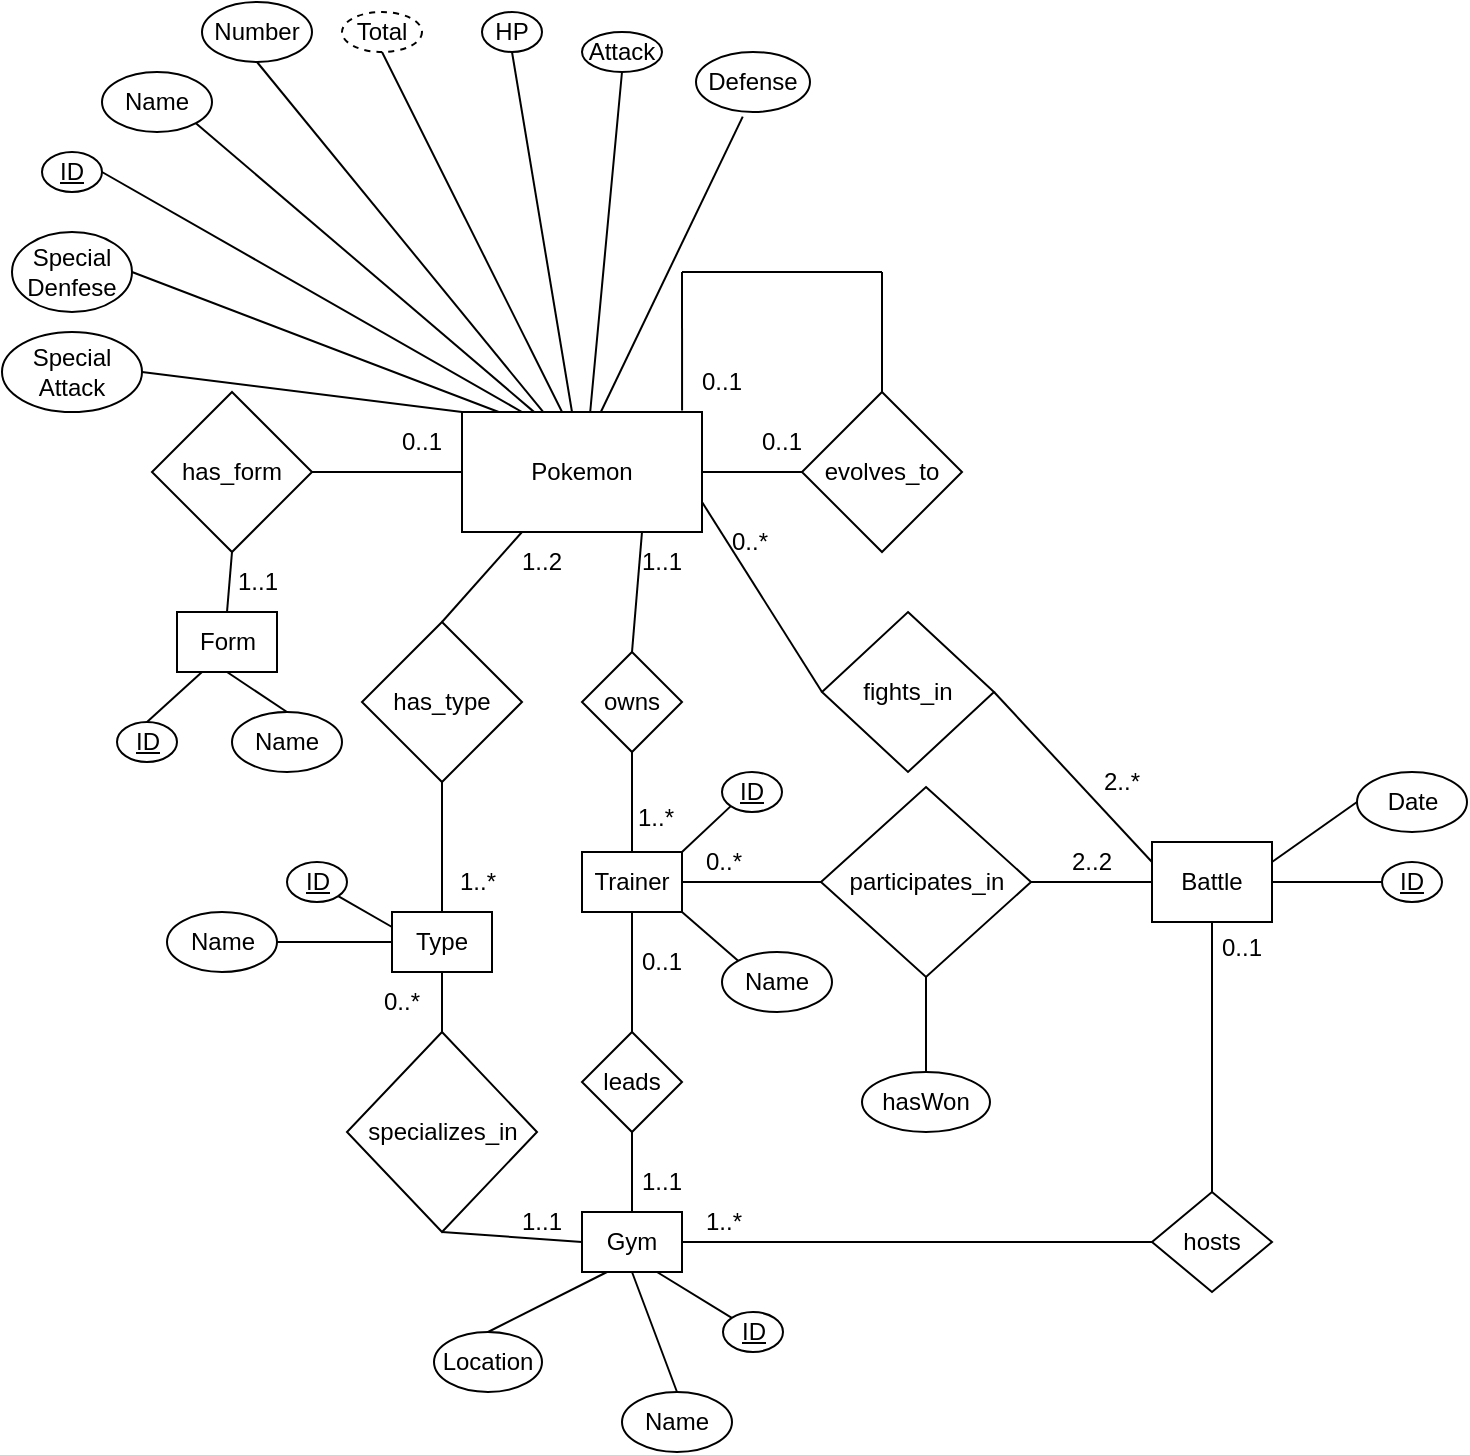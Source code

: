 <mxfile version="28.2.7">
  <diagram name="Page-1" id="09MY2vm8BpibO81NWRfL">
    <mxGraphModel dx="421" dy="589" grid="1" gridSize="10" guides="1" tooltips="1" connect="1" arrows="1" fold="1" page="1" pageScale="1" pageWidth="827" pageHeight="1169" math="0" shadow="0">
      <root>
        <mxCell id="0" />
        <mxCell id="1" parent="0" />
        <mxCell id="IA2ymVOn2J518Vu2m2VD-1" value="Pokemon" style="rounded=0;whiteSpace=wrap;html=1;" parent="1" vertex="1">
          <mxGeometry x="240" y="230" width="120" height="60" as="geometry" />
        </mxCell>
        <mxCell id="IA2ymVOn2J518Vu2m2VD-2" value="evolves_to" style="rhombus;whiteSpace=wrap;html=1;" parent="1" vertex="1">
          <mxGeometry x="410" y="220" width="80" height="80" as="geometry" />
        </mxCell>
        <mxCell id="IA2ymVOn2J518Vu2m2VD-4" value="" style="endArrow=none;html=1;rounded=0;exitX=1;exitY=0.5;exitDx=0;exitDy=0;entryX=0;entryY=0.5;entryDx=0;entryDy=0;" parent="1" source="IA2ymVOn2J518Vu2m2VD-1" target="IA2ymVOn2J518Vu2m2VD-2" edge="1">
          <mxGeometry width="50" height="50" relative="1" as="geometry">
            <mxPoint x="450" y="500" as="sourcePoint" />
            <mxPoint x="500" y="450" as="targetPoint" />
          </mxGeometry>
        </mxCell>
        <mxCell id="IA2ymVOn2J518Vu2m2VD-5" value="" style="endArrow=none;html=1;rounded=0;exitX=0.5;exitY=0;exitDx=0;exitDy=0;" parent="1" source="IA2ymVOn2J518Vu2m2VD-2" edge="1">
          <mxGeometry width="50" height="50" relative="1" as="geometry">
            <mxPoint x="450" y="500" as="sourcePoint" />
            <mxPoint x="450" y="160" as="targetPoint" />
          </mxGeometry>
        </mxCell>
        <mxCell id="IA2ymVOn2J518Vu2m2VD-6" value="" style="endArrow=none;html=1;rounded=0;" parent="1" edge="1">
          <mxGeometry width="50" height="50" relative="1" as="geometry">
            <mxPoint x="350" y="160" as="sourcePoint" />
            <mxPoint x="450" y="160" as="targetPoint" />
          </mxGeometry>
        </mxCell>
        <mxCell id="IA2ymVOn2J518Vu2m2VD-7" value="" style="endArrow=none;html=1;rounded=0;exitX=0.917;exitY=-0.013;exitDx=0;exitDy=0;exitPerimeter=0;" parent="1" source="IA2ymVOn2J518Vu2m2VD-1" edge="1">
          <mxGeometry width="50" height="50" relative="1" as="geometry">
            <mxPoint x="390" y="180" as="sourcePoint" />
            <mxPoint x="350" y="160" as="targetPoint" />
          </mxGeometry>
        </mxCell>
        <mxCell id="IA2ymVOn2J518Vu2m2VD-8" value="0..1" style="text;html=1;whiteSpace=wrap;strokeColor=none;fillColor=none;align=center;verticalAlign=middle;rounded=0;" parent="1" vertex="1">
          <mxGeometry x="370" y="230" width="60" height="30" as="geometry" />
        </mxCell>
        <mxCell id="IA2ymVOn2J518Vu2m2VD-9" value="0..1" style="text;html=1;whiteSpace=wrap;strokeColor=none;fillColor=none;align=center;verticalAlign=middle;rounded=0;" parent="1" vertex="1">
          <mxGeometry x="340" y="200" width="60" height="30" as="geometry" />
        </mxCell>
        <mxCell id="IA2ymVOn2J518Vu2m2VD-10" value="Form" style="rounded=0;whiteSpace=wrap;html=1;" parent="1" vertex="1">
          <mxGeometry x="97.5" y="330" width="50" height="30" as="geometry" />
        </mxCell>
        <mxCell id="IA2ymVOn2J518Vu2m2VD-11" value="has_form" style="rhombus;whiteSpace=wrap;html=1;" parent="1" vertex="1">
          <mxGeometry x="85" y="220" width="80" height="80" as="geometry" />
        </mxCell>
        <mxCell id="IA2ymVOn2J518Vu2m2VD-12" value="" style="endArrow=none;html=1;rounded=0;entryX=0;entryY=0.5;entryDx=0;entryDy=0;exitX=1;exitY=0.5;exitDx=0;exitDy=0;" parent="1" source="IA2ymVOn2J518Vu2m2VD-11" target="IA2ymVOn2J518Vu2m2VD-1" edge="1">
          <mxGeometry width="50" height="50" relative="1" as="geometry">
            <mxPoint x="310" y="400" as="sourcePoint" />
            <mxPoint x="360" y="350" as="targetPoint" />
          </mxGeometry>
        </mxCell>
        <mxCell id="IA2ymVOn2J518Vu2m2VD-13" value="" style="endArrow=none;html=1;rounded=0;entryX=0.5;entryY=1;entryDx=0;entryDy=0;exitX=0.5;exitY=0;exitDx=0;exitDy=0;" parent="1" source="IA2ymVOn2J518Vu2m2VD-10" target="IA2ymVOn2J518Vu2m2VD-11" edge="1">
          <mxGeometry width="50" height="50" relative="1" as="geometry">
            <mxPoint x="310" y="400" as="sourcePoint" />
            <mxPoint x="360" y="350" as="targetPoint" />
          </mxGeometry>
        </mxCell>
        <mxCell id="IA2ymVOn2J518Vu2m2VD-14" value="0..1" style="text;html=1;whiteSpace=wrap;strokeColor=none;fillColor=none;align=center;verticalAlign=middle;rounded=0;" parent="1" vertex="1">
          <mxGeometry x="190" y="230" width="60" height="30" as="geometry" />
        </mxCell>
        <mxCell id="IA2ymVOn2J518Vu2m2VD-15" value="1..1" style="text;html=1;whiteSpace=wrap;strokeColor=none;fillColor=none;align=center;verticalAlign=middle;rounded=0;" parent="1" vertex="1">
          <mxGeometry x="107.5" y="300" width="60" height="30" as="geometry" />
        </mxCell>
        <mxCell id="IA2ymVOn2J518Vu2m2VD-16" value="Type" style="rounded=0;whiteSpace=wrap;html=1;" parent="1" vertex="1">
          <mxGeometry x="205" y="480" width="50" height="30" as="geometry" />
        </mxCell>
        <mxCell id="IA2ymVOn2J518Vu2m2VD-17" value="has_type" style="rhombus;whiteSpace=wrap;html=1;" parent="1" vertex="1">
          <mxGeometry x="190" y="335" width="80" height="80" as="geometry" />
        </mxCell>
        <mxCell id="IA2ymVOn2J518Vu2m2VD-18" value="" style="endArrow=none;html=1;rounded=0;entryX=0.5;entryY=1;entryDx=0;entryDy=0;exitX=0.5;exitY=0;exitDx=0;exitDy=0;" parent="1" source="IA2ymVOn2J518Vu2m2VD-16" target="IA2ymVOn2J518Vu2m2VD-17" edge="1">
          <mxGeometry width="50" height="50" relative="1" as="geometry">
            <mxPoint x="445" y="520" as="sourcePoint" />
            <mxPoint x="495" y="470" as="targetPoint" />
          </mxGeometry>
        </mxCell>
        <mxCell id="IA2ymVOn2J518Vu2m2VD-19" value="1..*" style="text;html=1;whiteSpace=wrap;strokeColor=none;fillColor=none;align=center;verticalAlign=middle;rounded=0;" parent="1" vertex="1">
          <mxGeometry x="217.5" y="450" width="60" height="30" as="geometry" />
        </mxCell>
        <mxCell id="IA2ymVOn2J518Vu2m2VD-20" value="" style="endArrow=none;html=1;rounded=0;entryX=0.25;entryY=1;entryDx=0;entryDy=0;exitX=0.5;exitY=0;exitDx=0;exitDy=0;" parent="1" source="IA2ymVOn2J518Vu2m2VD-17" target="IA2ymVOn2J518Vu2m2VD-1" edge="1">
          <mxGeometry width="50" height="50" relative="1" as="geometry">
            <mxPoint x="250" y="370" as="sourcePoint" />
            <mxPoint x="300" y="320" as="targetPoint" />
          </mxGeometry>
        </mxCell>
        <mxCell id="IA2ymVOn2J518Vu2m2VD-21" value="1..2" style="text;html=1;whiteSpace=wrap;strokeColor=none;fillColor=none;align=center;verticalAlign=middle;rounded=0;" parent="1" vertex="1">
          <mxGeometry x="250" y="290" width="60" height="30" as="geometry" />
        </mxCell>
        <mxCell id="IA2ymVOn2J518Vu2m2VD-22" value="Gym" style="rounded=0;whiteSpace=wrap;html=1;" parent="1" vertex="1">
          <mxGeometry x="300" y="630" width="50" height="30" as="geometry" />
        </mxCell>
        <mxCell id="IA2ymVOn2J518Vu2m2VD-23" value="Trainer" style="rounded=0;whiteSpace=wrap;html=1;" parent="1" vertex="1">
          <mxGeometry x="300" y="450" width="50" height="30" as="geometry" />
        </mxCell>
        <mxCell id="IA2ymVOn2J518Vu2m2VD-24" value="owns" style="rhombus;whiteSpace=wrap;html=1;" parent="1" vertex="1">
          <mxGeometry x="300" y="350" width="50" height="50" as="geometry" />
        </mxCell>
        <mxCell id="IA2ymVOn2J518Vu2m2VD-25" value="" style="endArrow=none;html=1;rounded=0;entryX=0.5;entryY=1;entryDx=0;entryDy=0;exitX=0.5;exitY=0;exitDx=0;exitDy=0;" parent="1" source="IA2ymVOn2J518Vu2m2VD-23" target="IA2ymVOn2J518Vu2m2VD-24" edge="1">
          <mxGeometry width="50" height="50" relative="1" as="geometry">
            <mxPoint x="210" y="460" as="sourcePoint" />
            <mxPoint x="260" y="410" as="targetPoint" />
          </mxGeometry>
        </mxCell>
        <mxCell id="IA2ymVOn2J518Vu2m2VD-26" value="" style="endArrow=none;html=1;rounded=0;entryX=0.75;entryY=1;entryDx=0;entryDy=0;exitX=0.5;exitY=0;exitDx=0;exitDy=0;" parent="1" source="IA2ymVOn2J518Vu2m2VD-24" target="IA2ymVOn2J518Vu2m2VD-1" edge="1">
          <mxGeometry width="50" height="50" relative="1" as="geometry">
            <mxPoint x="240" y="450" as="sourcePoint" />
            <mxPoint x="290" y="400" as="targetPoint" />
          </mxGeometry>
        </mxCell>
        <mxCell id="IA2ymVOn2J518Vu2m2VD-27" value="leads" style="rhombus;whiteSpace=wrap;html=1;" parent="1" vertex="1">
          <mxGeometry x="300" y="540" width="50" height="50" as="geometry" />
        </mxCell>
        <mxCell id="IA2ymVOn2J518Vu2m2VD-28" value="" style="endArrow=none;html=1;rounded=0;entryX=0.5;entryY=1;entryDx=0;entryDy=0;exitX=0.5;exitY=0;exitDx=0;exitDy=0;" parent="1" source="IA2ymVOn2J518Vu2m2VD-27" target="IA2ymVOn2J518Vu2m2VD-23" edge="1">
          <mxGeometry width="50" height="50" relative="1" as="geometry">
            <mxPoint x="210" y="460" as="sourcePoint" />
            <mxPoint x="260" y="410" as="targetPoint" />
          </mxGeometry>
        </mxCell>
        <mxCell id="IA2ymVOn2J518Vu2m2VD-29" value="" style="endArrow=none;html=1;rounded=0;entryX=0.5;entryY=1;entryDx=0;entryDy=0;exitX=0.5;exitY=0;exitDx=0;exitDy=0;" parent="1" source="IA2ymVOn2J518Vu2m2VD-22" target="IA2ymVOn2J518Vu2m2VD-27" edge="1">
          <mxGeometry width="50" height="50" relative="1" as="geometry">
            <mxPoint x="30" y="655" as="sourcePoint" />
            <mxPoint x="80" y="605" as="targetPoint" />
          </mxGeometry>
        </mxCell>
        <mxCell id="IA2ymVOn2J518Vu2m2VD-30" value="1..*" style="text;html=1;whiteSpace=wrap;strokeColor=none;fillColor=none;align=center;verticalAlign=middle;rounded=0;" parent="1" vertex="1">
          <mxGeometry x="307" y="417.5" width="60" height="30" as="geometry" />
        </mxCell>
        <mxCell id="IA2ymVOn2J518Vu2m2VD-31" value="1..1" style="text;html=1;whiteSpace=wrap;strokeColor=none;fillColor=none;align=center;verticalAlign=middle;rounded=0;" parent="1" vertex="1">
          <mxGeometry x="310" y="290" width="60" height="30" as="geometry" />
        </mxCell>
        <mxCell id="IA2ymVOn2J518Vu2m2VD-32" value="1..1" style="text;html=1;whiteSpace=wrap;strokeColor=none;fillColor=none;align=center;verticalAlign=middle;rounded=0;" parent="1" vertex="1">
          <mxGeometry x="310" y="600" width="60" height="30" as="geometry" />
        </mxCell>
        <mxCell id="IA2ymVOn2J518Vu2m2VD-33" value="0..1" style="text;html=1;whiteSpace=wrap;strokeColor=none;fillColor=none;align=center;verticalAlign=middle;rounded=0;" parent="1" vertex="1">
          <mxGeometry x="310" y="490" width="60" height="30" as="geometry" />
        </mxCell>
        <mxCell id="IA2ymVOn2J518Vu2m2VD-36" value="Battle" style="rounded=0;whiteSpace=wrap;html=1;" parent="1" vertex="1">
          <mxGeometry x="585" y="445" width="60" height="40" as="geometry" />
        </mxCell>
        <mxCell id="IA2ymVOn2J518Vu2m2VD-37" value="participates_in" style="rhombus;whiteSpace=wrap;html=1;" parent="1" vertex="1">
          <mxGeometry x="419.5" y="417.5" width="105" height="95" as="geometry" />
        </mxCell>
        <mxCell id="IA2ymVOn2J518Vu2m2VD-38" value="" style="endArrow=none;html=1;rounded=0;exitX=0;exitY=0.5;exitDx=0;exitDy=0;" parent="1" source="IA2ymVOn2J518Vu2m2VD-37" edge="1">
          <mxGeometry width="50" height="50" relative="1" as="geometry">
            <mxPoint x="200" y="620" as="sourcePoint" />
            <mxPoint x="350" y="465" as="targetPoint" />
          </mxGeometry>
        </mxCell>
        <mxCell id="IA2ymVOn2J518Vu2m2VD-39" value="" style="endArrow=none;html=1;rounded=0;entryX=1;entryY=0.5;entryDx=0;entryDy=0;exitX=0;exitY=0.5;exitDx=0;exitDy=0;" parent="1" source="IA2ymVOn2J518Vu2m2VD-36" target="IA2ymVOn2J518Vu2m2VD-37" edge="1">
          <mxGeometry width="50" height="50" relative="1" as="geometry">
            <mxPoint x="440" y="560" as="sourcePoint" />
            <mxPoint x="490" y="510" as="targetPoint" />
          </mxGeometry>
        </mxCell>
        <mxCell id="IA2ymVOn2J518Vu2m2VD-40" value="2..2" style="text;html=1;whiteSpace=wrap;strokeColor=none;fillColor=none;align=center;verticalAlign=middle;rounded=0;" parent="1" vertex="1">
          <mxGeometry x="525" y="440" width="60" height="30" as="geometry" />
        </mxCell>
        <mxCell id="IA2ymVOn2J518Vu2m2VD-41" value="0..*" style="text;html=1;whiteSpace=wrap;strokeColor=none;fillColor=none;align=center;verticalAlign=middle;rounded=0;" parent="1" vertex="1">
          <mxGeometry x="340.5" y="440" width="60" height="30" as="geometry" />
        </mxCell>
        <mxCell id="IA2ymVOn2J518Vu2m2VD-42" value="specializes_in" style="rhombus;whiteSpace=wrap;html=1;" parent="1" vertex="1">
          <mxGeometry x="182.5" y="540" width="95" height="100" as="geometry" />
        </mxCell>
        <mxCell id="IA2ymVOn2J518Vu2m2VD-43" value="" style="endArrow=none;html=1;rounded=0;entryX=0.5;entryY=1;entryDx=0;entryDy=0;exitX=0.5;exitY=0;exitDx=0;exitDy=0;" parent="1" source="IA2ymVOn2J518Vu2m2VD-42" target="IA2ymVOn2J518Vu2m2VD-16" edge="1">
          <mxGeometry width="50" height="50" relative="1" as="geometry">
            <mxPoint x="360" y="460" as="sourcePoint" />
            <mxPoint x="410" y="410" as="targetPoint" />
          </mxGeometry>
        </mxCell>
        <mxCell id="IA2ymVOn2J518Vu2m2VD-44" value="" style="endArrow=none;html=1;rounded=0;exitX=0;exitY=0.5;exitDx=0;exitDy=0;entryX=0.5;entryY=1;entryDx=0;entryDy=0;" parent="1" source="IA2ymVOn2J518Vu2m2VD-22" target="IA2ymVOn2J518Vu2m2VD-42" edge="1">
          <mxGeometry width="50" height="50" relative="1" as="geometry">
            <mxPoint x="360" y="460" as="sourcePoint" />
            <mxPoint x="410" y="410" as="targetPoint" />
          </mxGeometry>
        </mxCell>
        <mxCell id="IA2ymVOn2J518Vu2m2VD-45" value="1..1" style="text;html=1;whiteSpace=wrap;strokeColor=none;fillColor=none;align=center;verticalAlign=middle;rounded=0;" parent="1" vertex="1">
          <mxGeometry x="250" y="620" width="60" height="30" as="geometry" />
        </mxCell>
        <mxCell id="IA2ymVOn2J518Vu2m2VD-46" value="0..*" style="text;html=1;whiteSpace=wrap;strokeColor=none;fillColor=none;align=center;verticalAlign=middle;rounded=0;" parent="1" vertex="1">
          <mxGeometry x="180" y="510" width="60" height="30" as="geometry" />
        </mxCell>
        <mxCell id="IA2ymVOn2J518Vu2m2VD-49" value="fights_in" style="rhombus;whiteSpace=wrap;html=1;" parent="1" vertex="1">
          <mxGeometry x="420" y="330" width="86" height="80" as="geometry" />
        </mxCell>
        <mxCell id="IA2ymVOn2J518Vu2m2VD-50" value="" style="endArrow=none;html=1;rounded=0;entryX=1;entryY=0.75;entryDx=0;entryDy=0;exitX=0;exitY=0.5;exitDx=0;exitDy=0;" parent="1" source="IA2ymVOn2J518Vu2m2VD-49" target="IA2ymVOn2J518Vu2m2VD-1" edge="1">
          <mxGeometry width="50" height="50" relative="1" as="geometry">
            <mxPoint x="360" y="460" as="sourcePoint" />
            <mxPoint x="410" y="410" as="targetPoint" />
          </mxGeometry>
        </mxCell>
        <mxCell id="IA2ymVOn2J518Vu2m2VD-51" value="" style="endArrow=none;html=1;rounded=0;entryX=1;entryY=0.5;entryDx=0;entryDy=0;exitX=0;exitY=0.25;exitDx=0;exitDy=0;" parent="1" source="IA2ymVOn2J518Vu2m2VD-36" target="IA2ymVOn2J518Vu2m2VD-49" edge="1">
          <mxGeometry width="50" height="50" relative="1" as="geometry">
            <mxPoint x="600" y="390" as="sourcePoint" />
            <mxPoint x="410" y="410" as="targetPoint" />
          </mxGeometry>
        </mxCell>
        <mxCell id="IA2ymVOn2J518Vu2m2VD-53" value="0..*" style="text;html=1;whiteSpace=wrap;strokeColor=none;fillColor=none;align=center;verticalAlign=middle;rounded=0;" parent="1" vertex="1">
          <mxGeometry x="354" y="280" width="60" height="30" as="geometry" />
        </mxCell>
        <mxCell id="IA2ymVOn2J518Vu2m2VD-54" value="2..*" style="text;html=1;whiteSpace=wrap;strokeColor=none;fillColor=none;align=center;verticalAlign=middle;rounded=0;" parent="1" vertex="1">
          <mxGeometry x="540" y="400" width="60" height="30" as="geometry" />
        </mxCell>
        <mxCell id="IA2ymVOn2J518Vu2m2VD-55" value="Location" style="ellipse;whiteSpace=wrap;html=1;" parent="1" vertex="1">
          <mxGeometry x="226" y="690" width="54" height="30" as="geometry" />
        </mxCell>
        <mxCell id="IA2ymVOn2J518Vu2m2VD-56" value="" style="endArrow=none;html=1;rounded=0;entryX=0.5;entryY=0;entryDx=0;entryDy=0;exitX=0.25;exitY=1;exitDx=0;exitDy=0;" parent="1" source="IA2ymVOn2J518Vu2m2VD-22" target="IA2ymVOn2J518Vu2m2VD-55" edge="1">
          <mxGeometry width="50" height="50" relative="1" as="geometry">
            <mxPoint x="360" y="420" as="sourcePoint" />
            <mxPoint x="410" y="370" as="targetPoint" />
          </mxGeometry>
        </mxCell>
        <mxCell id="IA2ymVOn2J518Vu2m2VD-57" value="hasWon" style="ellipse;whiteSpace=wrap;html=1;" parent="1" vertex="1">
          <mxGeometry x="440" y="560" width="64" height="30" as="geometry" />
        </mxCell>
        <mxCell id="IA2ymVOn2J518Vu2m2VD-60" value="" style="endArrow=none;html=1;rounded=0;entryX=0.5;entryY=1;entryDx=0;entryDy=0;exitX=0.5;exitY=0;exitDx=0;exitDy=0;" parent="1" source="IA2ymVOn2J518Vu2m2VD-57" target="IA2ymVOn2J518Vu2m2VD-37" edge="1">
          <mxGeometry width="50" height="50" relative="1" as="geometry">
            <mxPoint x="360" y="420" as="sourcePoint" />
            <mxPoint x="410" y="370" as="targetPoint" />
          </mxGeometry>
        </mxCell>
        <mxCell id="IA2ymVOn2J518Vu2m2VD-63" value="&lt;u&gt;ID&lt;/u&gt;" style="ellipse;whiteSpace=wrap;html=1;" parent="1" vertex="1">
          <mxGeometry x="30" y="100" width="30" height="20" as="geometry" />
        </mxCell>
        <mxCell id="IA2ymVOn2J518Vu2m2VD-64" value="Number" style="ellipse;whiteSpace=wrap;html=1;" parent="1" vertex="1">
          <mxGeometry x="110" y="25" width="55" height="30" as="geometry" />
        </mxCell>
        <mxCell id="IA2ymVOn2J518Vu2m2VD-66" value="HP" style="ellipse;whiteSpace=wrap;html=1;" parent="1" vertex="1">
          <mxGeometry x="250" y="30" width="30" height="20" as="geometry" />
        </mxCell>
        <mxCell id="IA2ymVOn2J518Vu2m2VD-67" value="Attack" style="ellipse;whiteSpace=wrap;html=1;" parent="1" vertex="1">
          <mxGeometry x="300" y="40" width="40" height="20" as="geometry" />
        </mxCell>
        <mxCell id="IA2ymVOn2J518Vu2m2VD-68" value="Defense" style="ellipse;whiteSpace=wrap;html=1;" parent="1" vertex="1">
          <mxGeometry x="357" y="50" width="57" height="30" as="geometry" />
        </mxCell>
        <mxCell id="IA2ymVOn2J518Vu2m2VD-69" value="Special Denfese" style="ellipse;whiteSpace=wrap;html=1;" parent="1" vertex="1">
          <mxGeometry x="15" y="140" width="60" height="40" as="geometry" />
        </mxCell>
        <mxCell id="IA2ymVOn2J518Vu2m2VD-70" value="Special Attack" style="ellipse;whiteSpace=wrap;html=1;" parent="1" vertex="1">
          <mxGeometry x="10" y="190" width="70" height="40" as="geometry" />
        </mxCell>
        <mxCell id="IA2ymVOn2J518Vu2m2VD-71" value="" style="endArrow=none;html=1;rounded=0;entryX=1;entryY=0.5;entryDx=0;entryDy=0;exitX=0;exitY=0;exitDx=0;exitDy=0;" parent="1" source="IA2ymVOn2J518Vu2m2VD-1" target="IA2ymVOn2J518Vu2m2VD-70" edge="1">
          <mxGeometry width="50" height="50" relative="1" as="geometry">
            <mxPoint x="240" y="430" as="sourcePoint" />
            <mxPoint x="290" y="380" as="targetPoint" />
          </mxGeometry>
        </mxCell>
        <mxCell id="IA2ymVOn2J518Vu2m2VD-72" value="" style="endArrow=none;html=1;rounded=0;entryX=1;entryY=0.5;entryDx=0;entryDy=0;exitX=0.153;exitY=0;exitDx=0;exitDy=0;exitPerimeter=0;" parent="1" source="IA2ymVOn2J518Vu2m2VD-1" target="IA2ymVOn2J518Vu2m2VD-69" edge="1">
          <mxGeometry width="50" height="50" relative="1" as="geometry">
            <mxPoint x="240" y="430" as="sourcePoint" />
            <mxPoint x="290" y="380" as="targetPoint" />
          </mxGeometry>
        </mxCell>
        <mxCell id="IA2ymVOn2J518Vu2m2VD-73" value="" style="endArrow=none;html=1;rounded=0;entryX=1;entryY=0.5;entryDx=0;entryDy=0;exitX=0.25;exitY=0;exitDx=0;exitDy=0;" parent="1" source="IA2ymVOn2J518Vu2m2VD-1" target="IA2ymVOn2J518Vu2m2VD-63" edge="1">
          <mxGeometry width="50" height="50" relative="1" as="geometry">
            <mxPoint x="210" y="320" as="sourcePoint" />
            <mxPoint x="260" y="270" as="targetPoint" />
          </mxGeometry>
        </mxCell>
        <mxCell id="IA2ymVOn2J518Vu2m2VD-74" value="" style="endArrow=none;html=1;rounded=0;entryX=0.5;entryY=1;entryDx=0;entryDy=0;exitX=0.339;exitY=0.002;exitDx=0;exitDy=0;exitPerimeter=0;" parent="1" source="IA2ymVOn2J518Vu2m2VD-1" target="IA2ymVOn2J518Vu2m2VD-64" edge="1">
          <mxGeometry width="50" height="50" relative="1" as="geometry">
            <mxPoint x="210" y="320" as="sourcePoint" />
            <mxPoint x="260" y="270" as="targetPoint" />
          </mxGeometry>
        </mxCell>
        <mxCell id="IA2ymVOn2J518Vu2m2VD-75" value="" style="endArrow=none;html=1;rounded=0;entryX=0.5;entryY=1;entryDx=0;entryDy=0;exitX=0.417;exitY=0;exitDx=0;exitDy=0;exitPerimeter=0;" parent="1" source="IA2ymVOn2J518Vu2m2VD-1" target="IA2ymVOn2J518Vu2m2VD-80" edge="1">
          <mxGeometry width="50" height="50" relative="1" as="geometry">
            <mxPoint x="210" y="320" as="sourcePoint" />
            <mxPoint x="235" y="130" as="targetPoint" />
          </mxGeometry>
        </mxCell>
        <mxCell id="IA2ymVOn2J518Vu2m2VD-76" value="" style="endArrow=none;html=1;rounded=0;entryX=0.5;entryY=1;entryDx=0;entryDy=0;" parent="1" target="IA2ymVOn2J518Vu2m2VD-66" edge="1">
          <mxGeometry width="50" height="50" relative="1" as="geometry">
            <mxPoint x="295" y="230" as="sourcePoint" />
            <mxPoint x="260" y="270" as="targetPoint" />
          </mxGeometry>
        </mxCell>
        <mxCell id="IA2ymVOn2J518Vu2m2VD-77" value="" style="endArrow=none;html=1;rounded=0;entryX=0.5;entryY=1;entryDx=0;entryDy=0;exitX=0.534;exitY=0.002;exitDx=0;exitDy=0;exitPerimeter=0;" parent="1" source="IA2ymVOn2J518Vu2m2VD-1" target="IA2ymVOn2J518Vu2m2VD-67" edge="1">
          <mxGeometry width="50" height="50" relative="1" as="geometry">
            <mxPoint x="210" y="290" as="sourcePoint" />
            <mxPoint x="260" y="240" as="targetPoint" />
          </mxGeometry>
        </mxCell>
        <mxCell id="IA2ymVOn2J518Vu2m2VD-78" value="" style="endArrow=none;html=1;rounded=0;entryX=0.41;entryY=1.077;entryDx=0;entryDy=0;entryPerimeter=0;exitX=0.579;exitY=-0.002;exitDx=0;exitDy=0;exitPerimeter=0;" parent="1" source="IA2ymVOn2J518Vu2m2VD-1" target="IA2ymVOn2J518Vu2m2VD-68" edge="1">
          <mxGeometry width="50" height="50" relative="1" as="geometry">
            <mxPoint x="210" y="290" as="sourcePoint" />
            <mxPoint x="260" y="240" as="targetPoint" />
          </mxGeometry>
        </mxCell>
        <mxCell id="IA2ymVOn2J518Vu2m2VD-80" value="Total" style="ellipse;whiteSpace=wrap;html=1;dashed=1;" parent="1" vertex="1">
          <mxGeometry x="180" y="30" width="40" height="20" as="geometry" />
        </mxCell>
        <mxCell id="vvTK1xBbvtM2GEbTomCM-2" value="Name" style="ellipse;whiteSpace=wrap;html=1;" vertex="1" parent="1">
          <mxGeometry x="125" y="380" width="55" height="30" as="geometry" />
        </mxCell>
        <mxCell id="vvTK1xBbvtM2GEbTomCM-3" value="" style="endArrow=none;html=1;rounded=0;fontSize=12;startSize=8;endSize=8;curved=1;entryX=0.5;entryY=1;entryDx=0;entryDy=0;exitX=0.5;exitY=0;exitDx=0;exitDy=0;" edge="1" parent="1" source="vvTK1xBbvtM2GEbTomCM-2" target="IA2ymVOn2J518Vu2m2VD-10">
          <mxGeometry width="50" height="50" relative="1" as="geometry">
            <mxPoint x="157.5" y="470" as="sourcePoint" />
            <mxPoint x="207.5" y="420" as="targetPoint" />
          </mxGeometry>
        </mxCell>
        <mxCell id="vvTK1xBbvtM2GEbTomCM-4" value="Name" style="ellipse;whiteSpace=wrap;html=1;" vertex="1" parent="1">
          <mxGeometry x="60" y="60" width="55" height="30" as="geometry" />
        </mxCell>
        <mxCell id="vvTK1xBbvtM2GEbTomCM-5" value="" style="endArrow=none;html=1;rounded=0;fontSize=12;startSize=8;endSize=8;curved=1;entryX=1;entryY=1;entryDx=0;entryDy=0;exitX=0.301;exitY=0.001;exitDx=0;exitDy=0;exitPerimeter=0;" edge="1" parent="1" source="IA2ymVOn2J518Vu2m2VD-1" target="vvTK1xBbvtM2GEbTomCM-4">
          <mxGeometry width="50" height="50" relative="1" as="geometry">
            <mxPoint x="120" y="240" as="sourcePoint" />
            <mxPoint x="170" y="190" as="targetPoint" />
          </mxGeometry>
        </mxCell>
        <mxCell id="vvTK1xBbvtM2GEbTomCM-6" value="Name" style="ellipse;whiteSpace=wrap;html=1;" vertex="1" parent="1">
          <mxGeometry x="92.5" y="480" width="55" height="30" as="geometry" />
        </mxCell>
        <mxCell id="vvTK1xBbvtM2GEbTomCM-7" value="" style="endArrow=none;html=1;rounded=0;fontSize=12;startSize=8;endSize=8;curved=1;entryX=1;entryY=0.5;entryDx=0;entryDy=0;exitX=0;exitY=0.5;exitDx=0;exitDy=0;" edge="1" parent="1" source="IA2ymVOn2J518Vu2m2VD-16" target="vvTK1xBbvtM2GEbTomCM-6">
          <mxGeometry width="50" height="50" relative="1" as="geometry">
            <mxPoint x="260" y="420" as="sourcePoint" />
            <mxPoint x="310" y="370" as="targetPoint" />
          </mxGeometry>
        </mxCell>
        <mxCell id="vvTK1xBbvtM2GEbTomCM-8" value="Name" style="ellipse;whiteSpace=wrap;html=1;" vertex="1" parent="1">
          <mxGeometry x="370" y="500" width="55" height="30" as="geometry" />
        </mxCell>
        <mxCell id="vvTK1xBbvtM2GEbTomCM-9" value="" style="endArrow=none;html=1;rounded=0;fontSize=12;startSize=8;endSize=8;curved=1;entryX=0;entryY=0;entryDx=0;entryDy=0;exitX=1;exitY=1;exitDx=0;exitDy=0;" edge="1" parent="1" source="IA2ymVOn2J518Vu2m2VD-23" target="vvTK1xBbvtM2GEbTomCM-8">
          <mxGeometry width="50" height="50" relative="1" as="geometry">
            <mxPoint x="310" y="410" as="sourcePoint" />
            <mxPoint x="360" y="360" as="targetPoint" />
          </mxGeometry>
        </mxCell>
        <mxCell id="vvTK1xBbvtM2GEbTomCM-10" value="&lt;u&gt;ID&lt;/u&gt;" style="ellipse;whiteSpace=wrap;html=1;" vertex="1" parent="1">
          <mxGeometry x="370.5" y="680" width="30" height="20" as="geometry" />
        </mxCell>
        <mxCell id="vvTK1xBbvtM2GEbTomCM-11" value="&lt;u&gt;ID&lt;/u&gt;" style="ellipse;whiteSpace=wrap;html=1;" vertex="1" parent="1">
          <mxGeometry x="370" y="410" width="30" height="20" as="geometry" />
        </mxCell>
        <mxCell id="vvTK1xBbvtM2GEbTomCM-12" value="&lt;u&gt;ID&lt;/u&gt;" style="ellipse;whiteSpace=wrap;html=1;" vertex="1" parent="1">
          <mxGeometry x="700" y="455" width="30" height="20" as="geometry" />
        </mxCell>
        <mxCell id="vvTK1xBbvtM2GEbTomCM-13" value="" style="endArrow=none;html=1;rounded=0;fontSize=12;startSize=8;endSize=8;curved=1;exitX=0.75;exitY=1;exitDx=0;exitDy=0;entryX=0;entryY=0;entryDx=0;entryDy=0;" edge="1" parent="1" source="IA2ymVOn2J518Vu2m2VD-22" target="vvTK1xBbvtM2GEbTomCM-10">
          <mxGeometry width="50" height="50" relative="1" as="geometry">
            <mxPoint x="270" y="490" as="sourcePoint" />
            <mxPoint x="320" y="440" as="targetPoint" />
          </mxGeometry>
        </mxCell>
        <mxCell id="vvTK1xBbvtM2GEbTomCM-14" value="" style="endArrow=none;html=1;rounded=0;fontSize=12;startSize=8;endSize=8;curved=1;entryX=0;entryY=1;entryDx=0;entryDy=0;exitX=1;exitY=0;exitDx=0;exitDy=0;" edge="1" parent="1" source="IA2ymVOn2J518Vu2m2VD-23" target="vvTK1xBbvtM2GEbTomCM-11">
          <mxGeometry width="50" height="50" relative="1" as="geometry">
            <mxPoint x="390" y="440" as="sourcePoint" />
            <mxPoint x="320" y="440" as="targetPoint" />
          </mxGeometry>
        </mxCell>
        <mxCell id="vvTK1xBbvtM2GEbTomCM-15" value="" style="endArrow=none;html=1;rounded=0;fontSize=12;startSize=8;endSize=8;curved=1;entryX=0;entryY=0.5;entryDx=0;entryDy=0;exitX=1;exitY=0.5;exitDx=0;exitDy=0;" edge="1" parent="1" source="IA2ymVOn2J518Vu2m2VD-36" target="vvTK1xBbvtM2GEbTomCM-12">
          <mxGeometry width="50" height="50" relative="1" as="geometry">
            <mxPoint x="500" y="490" as="sourcePoint" />
            <mxPoint x="550" y="440" as="targetPoint" />
          </mxGeometry>
        </mxCell>
        <mxCell id="vvTK1xBbvtM2GEbTomCM-16" value="hosts" style="rhombus;whiteSpace=wrap;html=1;" vertex="1" parent="1">
          <mxGeometry x="585" y="620" width="60" height="50" as="geometry" />
        </mxCell>
        <mxCell id="vvTK1xBbvtM2GEbTomCM-17" value="" style="endArrow=none;html=1;rounded=0;fontSize=12;startSize=8;endSize=8;curved=1;exitX=1;exitY=0.5;exitDx=0;exitDy=0;entryX=0;entryY=0.5;entryDx=0;entryDy=0;" edge="1" parent="1" source="IA2ymVOn2J518Vu2m2VD-22" target="vvTK1xBbvtM2GEbTomCM-16">
          <mxGeometry width="50" height="50" relative="1" as="geometry">
            <mxPoint x="500" y="460" as="sourcePoint" />
            <mxPoint x="550" y="410" as="targetPoint" />
          </mxGeometry>
        </mxCell>
        <mxCell id="vvTK1xBbvtM2GEbTomCM-18" value="" style="endArrow=none;html=1;rounded=0;fontSize=12;startSize=8;endSize=8;curved=1;entryX=0.5;entryY=1;entryDx=0;entryDy=0;exitX=0.5;exitY=0;exitDx=0;exitDy=0;" edge="1" parent="1" source="vvTK1xBbvtM2GEbTomCM-16" target="IA2ymVOn2J518Vu2m2VD-36">
          <mxGeometry width="50" height="50" relative="1" as="geometry">
            <mxPoint x="500" y="460" as="sourcePoint" />
            <mxPoint x="550" y="410" as="targetPoint" />
          </mxGeometry>
        </mxCell>
        <mxCell id="vvTK1xBbvtM2GEbTomCM-19" value="1..*" style="text;html=1;whiteSpace=wrap;strokeColor=none;fillColor=none;align=center;verticalAlign=middle;rounded=0;" vertex="1" parent="1">
          <mxGeometry x="340.5" y="620" width="60" height="30" as="geometry" />
        </mxCell>
        <mxCell id="vvTK1xBbvtM2GEbTomCM-20" value="0..1" style="text;html=1;whiteSpace=wrap;strokeColor=none;fillColor=none;align=center;verticalAlign=middle;rounded=0;" vertex="1" parent="1">
          <mxGeometry x="600" y="482.5" width="60" height="30" as="geometry" />
        </mxCell>
        <mxCell id="vvTK1xBbvtM2GEbTomCM-21" value="&lt;u&gt;ID&lt;/u&gt;" style="ellipse;whiteSpace=wrap;html=1;" vertex="1" parent="1">
          <mxGeometry x="67.5" y="385" width="30" height="20" as="geometry" />
        </mxCell>
        <mxCell id="vvTK1xBbvtM2GEbTomCM-22" value="" style="endArrow=none;html=1;rounded=0;fontSize=12;startSize=8;endSize=8;curved=1;entryX=0.25;entryY=1;entryDx=0;entryDy=0;exitX=0.5;exitY=0;exitDx=0;exitDy=0;" edge="1" parent="1" source="vvTK1xBbvtM2GEbTomCM-21" target="IA2ymVOn2J518Vu2m2VD-10">
          <mxGeometry width="50" height="50" relative="1" as="geometry">
            <mxPoint x="250" y="400" as="sourcePoint" />
            <mxPoint x="300" y="350" as="targetPoint" />
          </mxGeometry>
        </mxCell>
        <mxCell id="vvTK1xBbvtM2GEbTomCM-23" value="&lt;u&gt;ID&lt;/u&gt;" style="ellipse;whiteSpace=wrap;html=1;" vertex="1" parent="1">
          <mxGeometry x="152.5" y="455" width="30" height="20" as="geometry" />
        </mxCell>
        <mxCell id="vvTK1xBbvtM2GEbTomCM-24" value="" style="endArrow=none;html=1;rounded=0;fontSize=12;startSize=8;endSize=8;curved=1;entryX=1;entryY=1;entryDx=0;entryDy=0;exitX=0;exitY=0.25;exitDx=0;exitDy=0;" edge="1" parent="1" source="IA2ymVOn2J518Vu2m2VD-16" target="vvTK1xBbvtM2GEbTomCM-23">
          <mxGeometry width="50" height="50" relative="1" as="geometry">
            <mxPoint x="250" y="400" as="sourcePoint" />
            <mxPoint x="300" y="350" as="targetPoint" />
          </mxGeometry>
        </mxCell>
        <mxCell id="vvTK1xBbvtM2GEbTomCM-25" value="Name" style="ellipse;whiteSpace=wrap;html=1;" vertex="1" parent="1">
          <mxGeometry x="320" y="720" width="55" height="30" as="geometry" />
        </mxCell>
        <mxCell id="vvTK1xBbvtM2GEbTomCM-26" value="" style="endArrow=none;html=1;rounded=0;fontSize=12;startSize=8;endSize=8;curved=1;exitX=0.5;exitY=0;exitDx=0;exitDy=0;entryX=0.5;entryY=1;entryDx=0;entryDy=0;" edge="1" parent="1" source="vvTK1xBbvtM2GEbTomCM-25" target="IA2ymVOn2J518Vu2m2VD-22">
          <mxGeometry width="50" height="50" relative="1" as="geometry">
            <mxPoint x="300" y="640" as="sourcePoint" />
            <mxPoint x="350" y="590" as="targetPoint" />
          </mxGeometry>
        </mxCell>
        <mxCell id="vvTK1xBbvtM2GEbTomCM-27" value="Date" style="ellipse;whiteSpace=wrap;html=1;" vertex="1" parent="1">
          <mxGeometry x="687.5" y="410" width="55" height="30" as="geometry" />
        </mxCell>
        <mxCell id="vvTK1xBbvtM2GEbTomCM-28" value="" style="endArrow=none;html=1;rounded=0;fontSize=12;startSize=8;endSize=8;curved=1;entryX=0;entryY=0.5;entryDx=0;entryDy=0;exitX=1;exitY=0.25;exitDx=0;exitDy=0;" edge="1" parent="1" source="IA2ymVOn2J518Vu2m2VD-36" target="vvTK1xBbvtM2GEbTomCM-27">
          <mxGeometry width="50" height="50" relative="1" as="geometry">
            <mxPoint x="680" y="510" as="sourcePoint" />
            <mxPoint x="730" y="460" as="targetPoint" />
          </mxGeometry>
        </mxCell>
      </root>
    </mxGraphModel>
  </diagram>
</mxfile>
